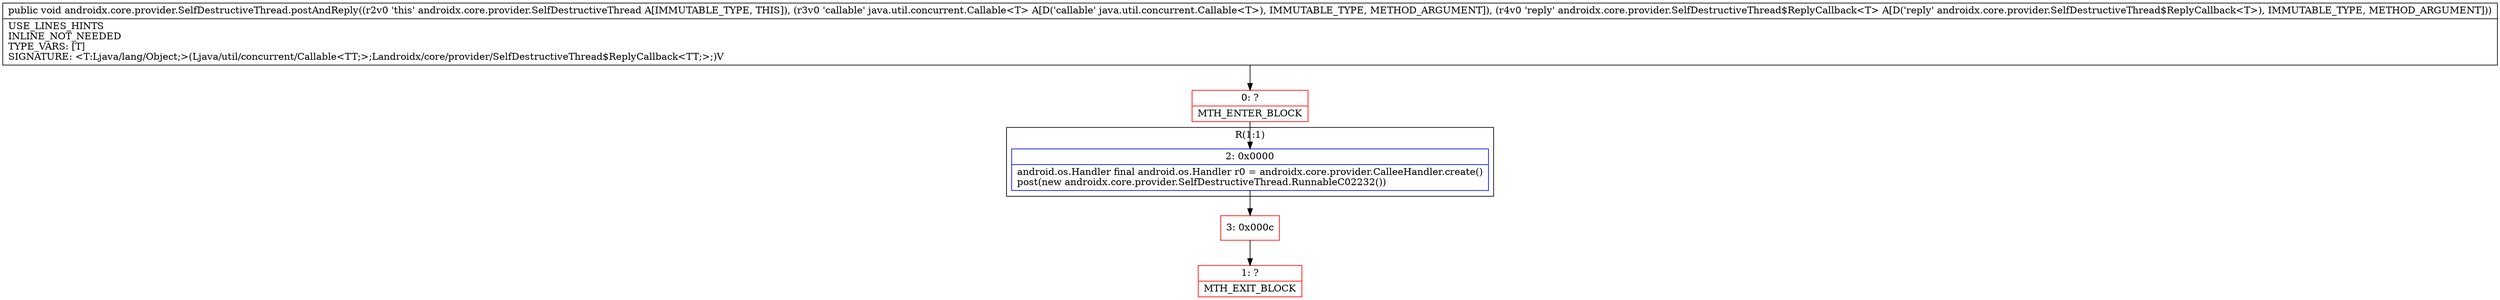 digraph "CFG forandroidx.core.provider.SelfDestructiveThread.postAndReply(Ljava\/util\/concurrent\/Callable;Landroidx\/core\/provider\/SelfDestructiveThread$ReplyCallback;)V" {
subgraph cluster_Region_125251136 {
label = "R(1:1)";
node [shape=record,color=blue];
Node_2 [shape=record,label="{2\:\ 0x0000|android.os.Handler final android.os.Handler r0 = androidx.core.provider.CalleeHandler.create()\lpost(new androidx.core.provider.SelfDestructiveThread.RunnableC02232())\l}"];
}
Node_0 [shape=record,color=red,label="{0\:\ ?|MTH_ENTER_BLOCK\l}"];
Node_3 [shape=record,color=red,label="{3\:\ 0x000c}"];
Node_1 [shape=record,color=red,label="{1\:\ ?|MTH_EXIT_BLOCK\l}"];
MethodNode[shape=record,label="{public void androidx.core.provider.SelfDestructiveThread.postAndReply((r2v0 'this' androidx.core.provider.SelfDestructiveThread A[IMMUTABLE_TYPE, THIS]), (r3v0 'callable' java.util.concurrent.Callable\<T\> A[D('callable' java.util.concurrent.Callable\<T\>), IMMUTABLE_TYPE, METHOD_ARGUMENT]), (r4v0 'reply' androidx.core.provider.SelfDestructiveThread$ReplyCallback\<T\> A[D('reply' androidx.core.provider.SelfDestructiveThread$ReplyCallback\<T\>), IMMUTABLE_TYPE, METHOD_ARGUMENT]))  | USE_LINES_HINTS\lINLINE_NOT_NEEDED\lTYPE_VARS: [T]\lSIGNATURE: \<T:Ljava\/lang\/Object;\>(Ljava\/util\/concurrent\/Callable\<TT;\>;Landroidx\/core\/provider\/SelfDestructiveThread$ReplyCallback\<TT;\>;)V\l}"];
MethodNode -> Node_0;Node_2 -> Node_3;
Node_0 -> Node_2;
Node_3 -> Node_1;
}


